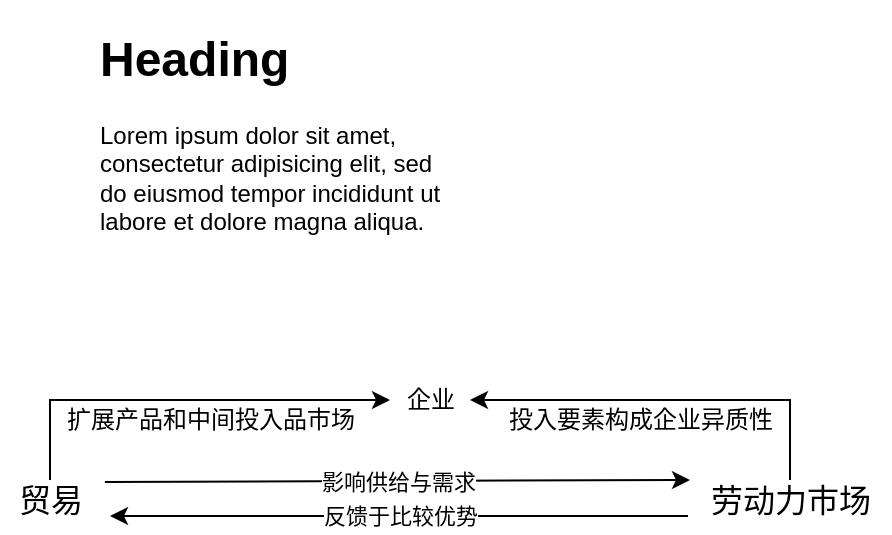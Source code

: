 <mxfile version="15.6.8" type="github">
  <diagram id="ntlUTMUZ2YoYlUxr4UDl" name="Page-1">
    <mxGraphModel dx="777" dy="560" grid="1" gridSize="10" guides="1" tooltips="1" connect="1" arrows="1" fold="1" page="1" pageScale="1" pageWidth="827" pageHeight="1169" math="0" shadow="0">
      <root>
        <mxCell id="0" />
        <mxCell id="1" parent="0" />
        <mxCell id="ssuA-F6Ih-L6NTRyvzLN-1" value="&lt;h1&gt;Heading&lt;/h1&gt;&lt;p&gt;Lorem ipsum dolor sit amet, consectetur adipisicing elit, sed do eiusmod tempor incididunt ut labore et dolore magna aliqua.&lt;/p&gt;" style="text;html=1;strokeColor=none;fillColor=none;spacing=5;spacingTop=-20;whiteSpace=wrap;overflow=hidden;rounded=0;fontColor=default;" parent="1" vertex="1">
          <mxGeometry x="190" y="100" width="190" height="120" as="geometry" />
        </mxCell>
        <mxCell id="sULu07IeZ9J2AATGtU-D-3" value="" style="edgeStyle=orthogonalEdgeStyle;rounded=0;orthogonalLoop=1;jettySize=auto;html=1;startArrow=classic;startFill=1;endArrow=none;endFill=0;" parent="1" source="sULu07IeZ9J2AATGtU-D-1" target="sULu07IeZ9J2AATGtU-D-2" edge="1">
          <mxGeometry relative="1" as="geometry" />
        </mxCell>
        <mxCell id="sULu07IeZ9J2AATGtU-D-5" value="" style="edgeStyle=orthogonalEdgeStyle;rounded=0;orthogonalLoop=1;jettySize=auto;html=1;endArrow=none;endFill=0;startArrow=classic;startFill=1;" parent="1" source="sULu07IeZ9J2AATGtU-D-1" target="sULu07IeZ9J2AATGtU-D-4" edge="1">
          <mxGeometry relative="1" as="geometry" />
        </mxCell>
        <mxCell id="sULu07IeZ9J2AATGtU-D-1" value="企业" style="text;html=1;align=center;verticalAlign=middle;resizable=0;points=[];autosize=1;strokeColor=none;fillColor=none;" parent="1" vertex="1">
          <mxGeometry x="340" y="280" width="40" height="20" as="geometry" />
        </mxCell>
        <mxCell id="sULu07IeZ9J2AATGtU-D-2" value="贸易" style="text;html=1;align=center;verticalAlign=middle;resizable=0;points=[];autosize=1;strokeColor=none;fillColor=none;fontSize=16;" parent="1" vertex="1">
          <mxGeometry x="145" y="330" width="50" height="20" as="geometry" />
        </mxCell>
        <mxCell id="sULu07IeZ9J2AATGtU-D-4" value="劳动力市场" style="text;html=1;align=center;verticalAlign=middle;resizable=0;points=[];autosize=1;strokeColor=none;fillColor=none;fontSize=16;" parent="1" vertex="1">
          <mxGeometry x="490" y="330" width="100" height="20" as="geometry" />
        </mxCell>
        <mxCell id="sULu07IeZ9J2AATGtU-D-6" value="扩展产品和中间投入品市场" style="text;html=1;align=center;verticalAlign=middle;resizable=0;points=[];autosize=1;strokeColor=none;fillColor=none;" parent="1" vertex="1">
          <mxGeometry x="170" y="290" width="160" height="20" as="geometry" />
        </mxCell>
        <mxCell id="LbTDvLvnsWn7GsijZJgf-1" value="投入要素构成企业异质性" style="text;html=1;align=center;verticalAlign=middle;resizable=0;points=[];autosize=1;strokeColor=none;fillColor=none;" vertex="1" parent="1">
          <mxGeometry x="390" y="290" width="150" height="20" as="geometry" />
        </mxCell>
        <mxCell id="LbTDvLvnsWn7GsijZJgf-10" value="" style="endArrow=classic;html=1;rounded=0;exitX=1.025;exitY=0.6;exitDx=0;exitDy=0;exitPerimeter=0;entryX=-0.012;entryY=0.55;entryDx=0;entryDy=0;entryPerimeter=0;" edge="1" parent="1">
          <mxGeometry relative="1" as="geometry">
            <mxPoint x="197.45" y="331" as="sourcePoint" />
            <mxPoint x="490.0" y="330" as="targetPoint" />
          </mxGeometry>
        </mxCell>
        <mxCell id="LbTDvLvnsWn7GsijZJgf-11" value="影响供给与需求" style="edgeLabel;resizable=0;html=1;align=center;verticalAlign=middle;" connectable="0" vertex="1" parent="LbTDvLvnsWn7GsijZJgf-10">
          <mxGeometry relative="1" as="geometry" />
        </mxCell>
        <mxCell id="LbTDvLvnsWn7GsijZJgf-15" value="" style="endArrow=none;html=1;rounded=0;entryX=-0.01;entryY=0.9;entryDx=0;entryDy=0;entryPerimeter=0;startArrow=classic;startFill=1;endFill=0;" edge="1" parent="1" target="sULu07IeZ9J2AATGtU-D-4">
          <mxGeometry relative="1" as="geometry">
            <mxPoint x="200" y="348" as="sourcePoint" />
            <mxPoint x="490" y="350" as="targetPoint" />
            <Array as="points">
              <mxPoint x="390" y="348" />
            </Array>
          </mxGeometry>
        </mxCell>
        <mxCell id="LbTDvLvnsWn7GsijZJgf-16" value="反馈于比较优势" style="edgeLabel;resizable=0;html=1;align=center;verticalAlign=middle;" connectable="0" vertex="1" parent="LbTDvLvnsWn7GsijZJgf-15">
          <mxGeometry relative="1" as="geometry" />
        </mxCell>
      </root>
    </mxGraphModel>
  </diagram>
</mxfile>
